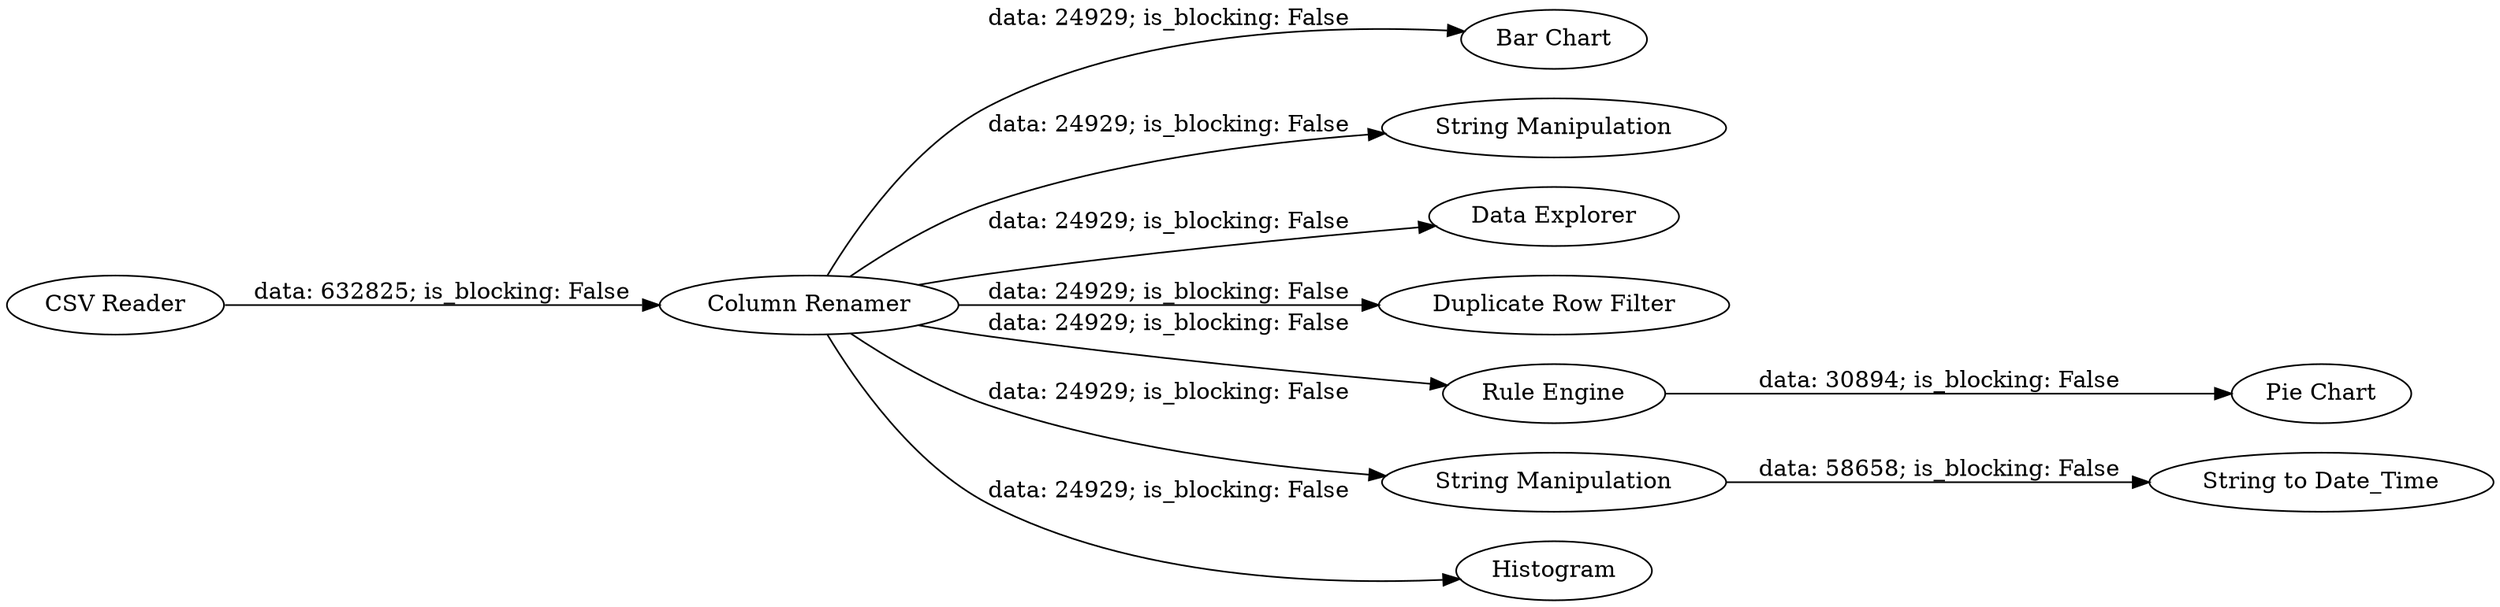 digraph {
	"1590472935812218519_4" [label="Bar Chart"]
	"1590472935812218519_11" [label="String Manipulation"]
	"1590472935812218519_1" [label="CSV Reader"]
	"1590472935812218519_5" [label="Data Explorer"]
	"1590472935812218519_8" [label="Duplicate Row Filter"]
	"1590472935812218519_7" [label="Rule Engine"]
	"1590472935812218519_10" [label="String to Date_Time"]
	"1590472935812218519_9" [label="String Manipulation"]
	"1590472935812218519_2" [label="Column Renamer"]
	"1590472935812218519_3" [label=Histogram]
	"1590472935812218519_6" [label="Pie Chart"]
	"1590472935812218519_9" -> "1590472935812218519_10" [label="data: 58658; is_blocking: False"]
	"1590472935812218519_1" -> "1590472935812218519_2" [label="data: 632825; is_blocking: False"]
	"1590472935812218519_2" -> "1590472935812218519_5" [label="data: 24929; is_blocking: False"]
	"1590472935812218519_2" -> "1590472935812218519_7" [label="data: 24929; is_blocking: False"]
	"1590472935812218519_2" -> "1590472935812218519_4" [label="data: 24929; is_blocking: False"]
	"1590472935812218519_2" -> "1590472935812218519_9" [label="data: 24929; is_blocking: False"]
	"1590472935812218519_7" -> "1590472935812218519_6" [label="data: 30894; is_blocking: False"]
	"1590472935812218519_2" -> "1590472935812218519_3" [label="data: 24929; is_blocking: False"]
	"1590472935812218519_2" -> "1590472935812218519_8" [label="data: 24929; is_blocking: False"]
	"1590472935812218519_2" -> "1590472935812218519_11" [label="data: 24929; is_blocking: False"]
	rankdir=LR
}

